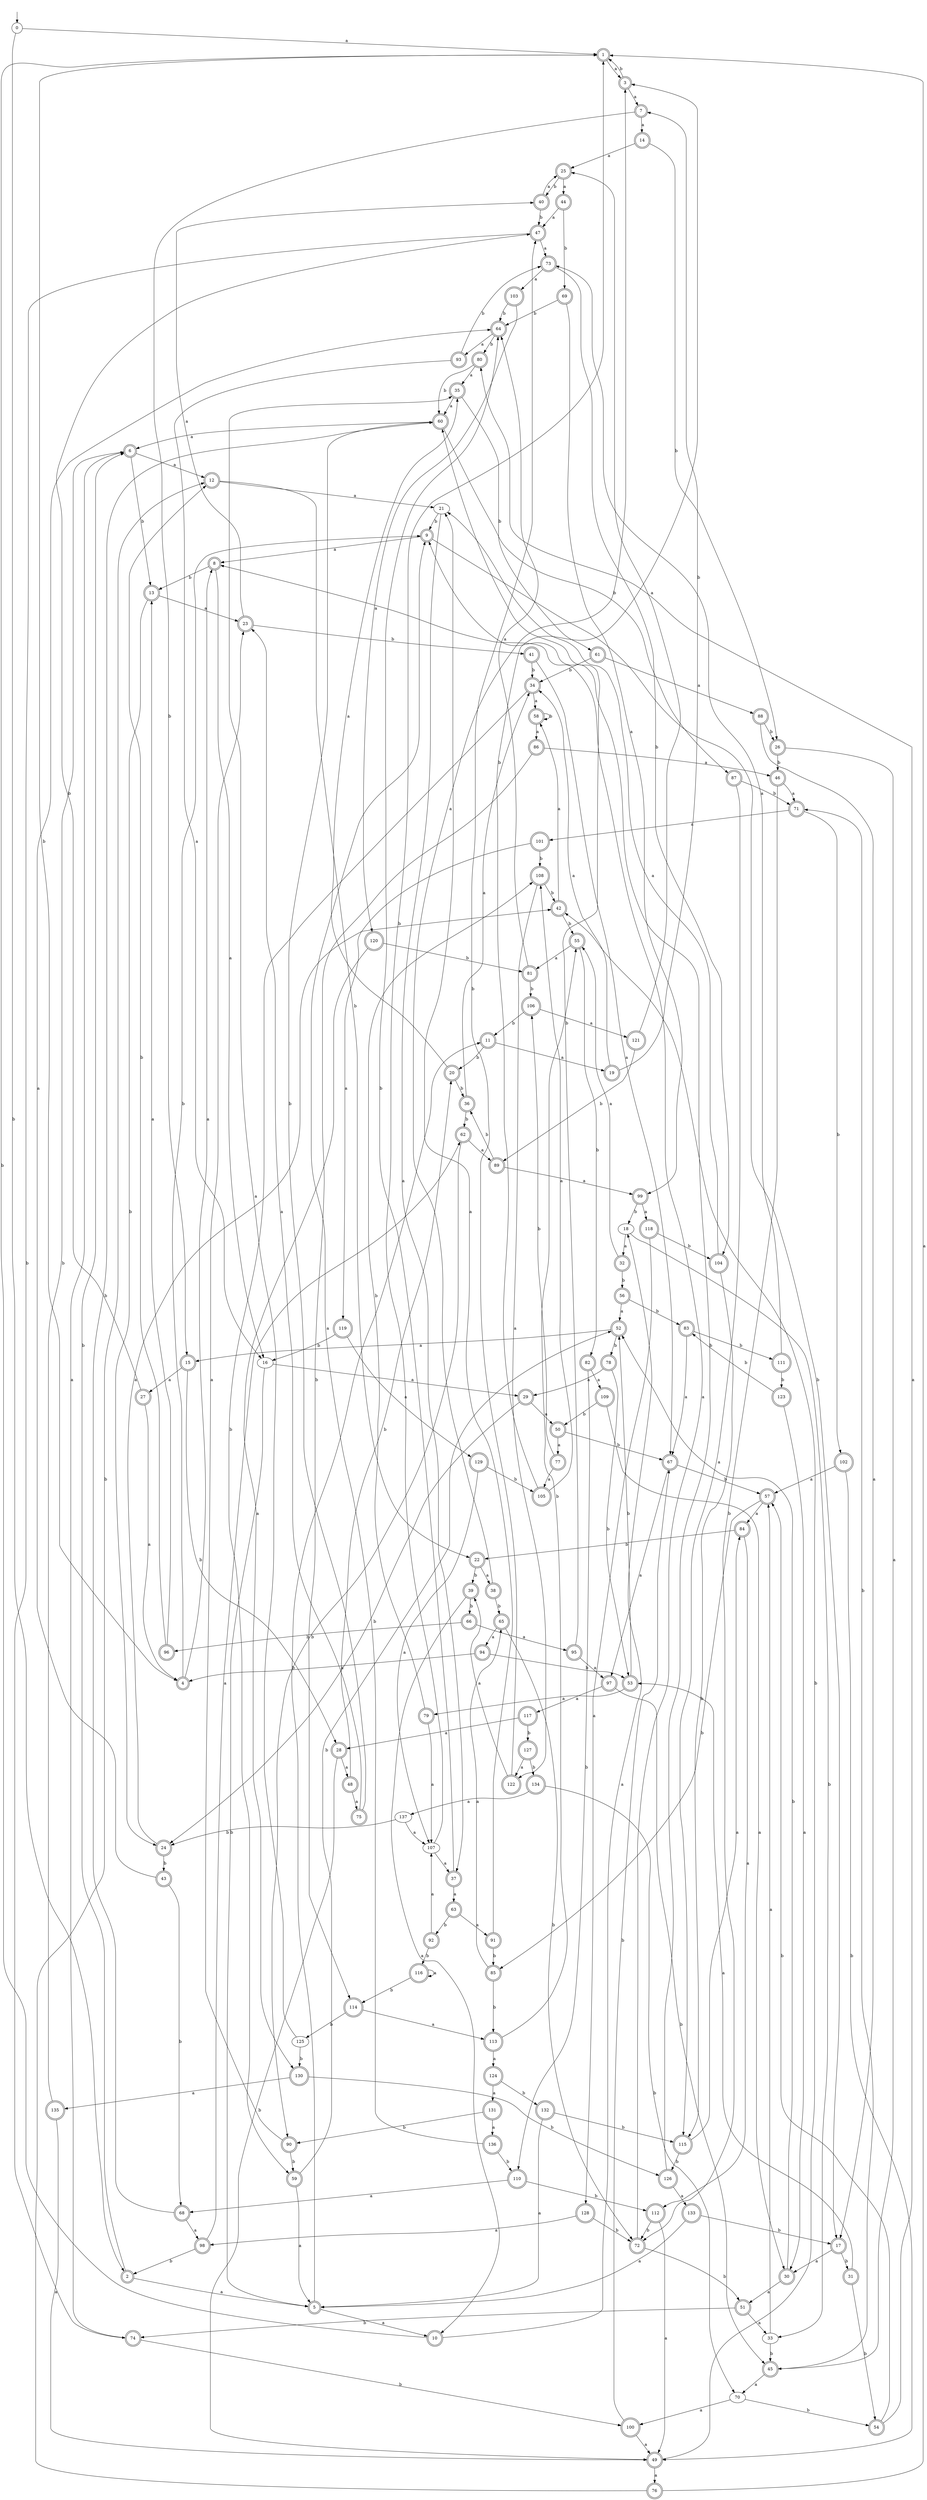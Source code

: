 digraph RandomDFA {
  __start0 [label="", shape=none];
  __start0 -> 0 [label=""];
  0 [shape=circle]
  0 -> 1 [label="a"]
  0 -> 2 [label="b"]
  1 [shape=doublecircle]
  1 -> 3 [label="a"]
  1 -> 4 [label="b"]
  2 [shape=doublecircle]
  2 -> 5 [label="a"]
  2 -> 6 [label="b"]
  3 [shape=doublecircle]
  3 -> 7 [label="a"]
  3 -> 1 [label="b"]
  4 [shape=doublecircle]
  4 -> 8 [label="a"]
  4 -> 9 [label="b"]
  5 [shape=doublecircle]
  5 -> 10 [label="a"]
  5 -> 11 [label="b"]
  6 [shape=doublecircle]
  6 -> 12 [label="a"]
  6 -> 13 [label="b"]
  7 [shape=doublecircle]
  7 -> 14 [label="a"]
  7 -> 15 [label="b"]
  8 [shape=doublecircle]
  8 -> 16 [label="a"]
  8 -> 13 [label="b"]
  9 [shape=doublecircle]
  9 -> 8 [label="a"]
  9 -> 17 [label="b"]
  10 [shape=doublecircle]
  10 -> 18 [label="a"]
  10 -> 1 [label="b"]
  11 [shape=doublecircle]
  11 -> 19 [label="a"]
  11 -> 20 [label="b"]
  12 [shape=doublecircle]
  12 -> 21 [label="a"]
  12 -> 22 [label="b"]
  13 [shape=doublecircle]
  13 -> 23 [label="a"]
  13 -> 24 [label="b"]
  14 [shape=doublecircle]
  14 -> 25 [label="a"]
  14 -> 26 [label="b"]
  15 [shape=doublecircle]
  15 -> 27 [label="a"]
  15 -> 28 [label="b"]
  16
  16 -> 29 [label="a"]
  16 -> 5 [label="b"]
  17 [shape=doublecircle]
  17 -> 30 [label="a"]
  17 -> 31 [label="b"]
  18
  18 -> 32 [label="a"]
  18 -> 33 [label="b"]
  19 [shape=doublecircle]
  19 -> 34 [label="a"]
  19 -> 7 [label="b"]
  20 [shape=doublecircle]
  20 -> 35 [label="a"]
  20 -> 36 [label="b"]
  21
  21 -> 37 [label="a"]
  21 -> 9 [label="b"]
  22 [shape=doublecircle]
  22 -> 38 [label="a"]
  22 -> 39 [label="b"]
  23 [shape=doublecircle]
  23 -> 40 [label="a"]
  23 -> 41 [label="b"]
  24 [shape=doublecircle]
  24 -> 42 [label="a"]
  24 -> 43 [label="b"]
  25 [shape=doublecircle]
  25 -> 44 [label="a"]
  25 -> 40 [label="b"]
  26 [shape=doublecircle]
  26 -> 45 [label="a"]
  26 -> 46 [label="b"]
  27 [shape=doublecircle]
  27 -> 4 [label="a"]
  27 -> 47 [label="b"]
  28 [shape=doublecircle]
  28 -> 48 [label="a"]
  28 -> 49 [label="b"]
  29 [shape=doublecircle]
  29 -> 50 [label="a"]
  29 -> 24 [label="b"]
  30 [shape=doublecircle]
  30 -> 51 [label="a"]
  30 -> 52 [label="b"]
  31 [shape=doublecircle]
  31 -> 53 [label="a"]
  31 -> 54 [label="b"]
  32 [shape=doublecircle]
  32 -> 55 [label="a"]
  32 -> 56 [label="b"]
  33
  33 -> 57 [label="a"]
  33 -> 45 [label="b"]
  34 [shape=doublecircle]
  34 -> 58 [label="a"]
  34 -> 59 [label="b"]
  35 [shape=doublecircle]
  35 -> 60 [label="a"]
  35 -> 61 [label="b"]
  36 [shape=doublecircle]
  36 -> 34 [label="a"]
  36 -> 62 [label="b"]
  37 [shape=doublecircle]
  37 -> 63 [label="a"]
  37 -> 64 [label="b"]
  38 [shape=doublecircle]
  38 -> 3 [label="a"]
  38 -> 65 [label="b"]
  39 [shape=doublecircle]
  39 -> 10 [label="a"]
  39 -> 66 [label="b"]
  40 [shape=doublecircle]
  40 -> 25 [label="a"]
  40 -> 47 [label="b"]
  41 [shape=doublecircle]
  41 -> 67 [label="a"]
  41 -> 34 [label="b"]
  42 [shape=doublecircle]
  42 -> 58 [label="a"]
  42 -> 55 [label="b"]
  43 [shape=doublecircle]
  43 -> 64 [label="a"]
  43 -> 68 [label="b"]
  44 [shape=doublecircle]
  44 -> 47 [label="a"]
  44 -> 69 [label="b"]
  45 [shape=doublecircle]
  45 -> 70 [label="a"]
  45 -> 71 [label="b"]
  46 [shape=doublecircle]
  46 -> 71 [label="a"]
  46 -> 72 [label="b"]
  47 [shape=doublecircle]
  47 -> 73 [label="a"]
  47 -> 74 [label="b"]
  48 [shape=doublecircle]
  48 -> 75 [label="a"]
  48 -> 20 [label="b"]
  49 [shape=doublecircle]
  49 -> 76 [label="a"]
  49 -> 42 [label="b"]
  50 [shape=doublecircle]
  50 -> 77 [label="a"]
  50 -> 67 [label="b"]
  51 [shape=doublecircle]
  51 -> 33 [label="a"]
  51 -> 74 [label="b"]
  52 [shape=doublecircle]
  52 -> 15 [label="a"]
  52 -> 78 [label="b"]
  53 [shape=doublecircle]
  53 -> 79 [label="a"]
  53 -> 52 [label="b"]
  54 [shape=doublecircle]
  54 -> 80 [label="a"]
  54 -> 57 [label="b"]
  55 [shape=doublecircle]
  55 -> 81 [label="a"]
  55 -> 82 [label="b"]
  56 [shape=doublecircle]
  56 -> 52 [label="a"]
  56 -> 83 [label="b"]
  57 [shape=doublecircle]
  57 -> 84 [label="a"]
  57 -> 85 [label="b"]
  58 [shape=doublecircle]
  58 -> 86 [label="a"]
  58 -> 58 [label="b"]
  59 [shape=doublecircle]
  59 -> 5 [label="a"]
  59 -> 52 [label="b"]
  60 [shape=doublecircle]
  60 -> 6 [label="a"]
  60 -> 87 [label="b"]
  61 [shape=doublecircle]
  61 -> 88 [label="a"]
  61 -> 34 [label="b"]
  62 [shape=doublecircle]
  62 -> 89 [label="a"]
  62 -> 90 [label="b"]
  63 [shape=doublecircle]
  63 -> 91 [label="a"]
  63 -> 92 [label="b"]
  64 [shape=doublecircle]
  64 -> 93 [label="a"]
  64 -> 80 [label="b"]
  65 [shape=doublecircle]
  65 -> 94 [label="a"]
  65 -> 72 [label="b"]
  66 [shape=doublecircle]
  66 -> 95 [label="a"]
  66 -> 96 [label="b"]
  67 [shape=doublecircle]
  67 -> 97 [label="a"]
  67 -> 57 [label="b"]
  68 [shape=doublecircle]
  68 -> 98 [label="a"]
  68 -> 60 [label="b"]
  69 [shape=doublecircle]
  69 -> 99 [label="a"]
  69 -> 64 [label="b"]
  70
  70 -> 100 [label="a"]
  70 -> 54 [label="b"]
  71 [shape=doublecircle]
  71 -> 101 [label="a"]
  71 -> 102 [label="b"]
  72 [shape=doublecircle]
  72 -> 8 [label="a"]
  72 -> 51 [label="b"]
  73 [shape=doublecircle]
  73 -> 103 [label="a"]
  73 -> 104 [label="b"]
  74 [shape=doublecircle]
  74 -> 6 [label="a"]
  74 -> 100 [label="b"]
  75 [shape=doublecircle]
  75 -> 23 [label="a"]
  75 -> 60 [label="b"]
  76 [shape=doublecircle]
  76 -> 1 [label="a"]
  76 -> 12 [label="b"]
  77 [shape=doublecircle]
  77 -> 105 [label="a"]
  77 -> 106 [label="b"]
  78 [shape=doublecircle]
  78 -> 29 [label="a"]
  78 -> 53 [label="b"]
  79 [shape=doublecircle]
  79 -> 107 [label="a"]
  79 -> 108 [label="b"]
  80 [shape=doublecircle]
  80 -> 35 [label="a"]
  80 -> 60 [label="b"]
  81 [shape=doublecircle]
  81 -> 64 [label="a"]
  81 -> 106 [label="b"]
  82 [shape=doublecircle]
  82 -> 109 [label="a"]
  82 -> 110 [label="b"]
  83 [shape=doublecircle]
  83 -> 67 [label="a"]
  83 -> 111 [label="b"]
  84 [shape=doublecircle]
  84 -> 112 [label="a"]
  84 -> 22 [label="b"]
  85 [shape=doublecircle]
  85 -> 65 [label="a"]
  85 -> 113 [label="b"]
  86 [shape=doublecircle]
  86 -> 46 [label="a"]
  86 -> 114 [label="b"]
  87 [shape=doublecircle]
  87 -> 115 [label="a"]
  87 -> 71 [label="b"]
  88 [shape=doublecircle]
  88 -> 17 [label="a"]
  88 -> 26 [label="b"]
  89 [shape=doublecircle]
  89 -> 99 [label="a"]
  89 -> 36 [label="b"]
  90 [shape=doublecircle]
  90 -> 23 [label="a"]
  90 -> 59 [label="b"]
  91 [shape=doublecircle]
  91 -> 21 [label="a"]
  91 -> 85 [label="b"]
  92 [shape=doublecircle]
  92 -> 107 [label="a"]
  92 -> 116 [label="b"]
  93 [shape=doublecircle]
  93 -> 16 [label="a"]
  93 -> 73 [label="b"]
  94 [shape=doublecircle]
  94 -> 4 [label="a"]
  94 -> 53 [label="b"]
  95 [shape=doublecircle]
  95 -> 97 [label="a"]
  95 -> 60 [label="b"]
  96 [shape=doublecircle]
  96 -> 13 [label="a"]
  96 -> 12 [label="b"]
  97 [shape=doublecircle]
  97 -> 117 [label="a"]
  97 -> 45 [label="b"]
  98 [shape=doublecircle]
  98 -> 62 [label="a"]
  98 -> 2 [label="b"]
  99 [shape=doublecircle]
  99 -> 118 [label="a"]
  99 -> 18 [label="b"]
  100 [shape=doublecircle]
  100 -> 49 [label="a"]
  100 -> 67 [label="b"]
  101 [shape=doublecircle]
  101 -> 119 [label="a"]
  101 -> 108 [label="b"]
  102 [shape=doublecircle]
  102 -> 57 [label="a"]
  102 -> 49 [label="b"]
  103 [shape=doublecircle]
  103 -> 120 [label="a"]
  103 -> 64 [label="b"]
  104 [shape=doublecircle]
  104 -> 21 [label="a"]
  104 -> 115 [label="b"]
  105 [shape=doublecircle]
  105 -> 108 [label="a"]
  105 -> 3 [label="b"]
  106 [shape=doublecircle]
  106 -> 121 [label="a"]
  106 -> 11 [label="b"]
  107
  107 -> 37 [label="a"]
  107 -> 1 [label="b"]
  108 [shape=doublecircle]
  108 -> 122 [label="a"]
  108 -> 42 [label="b"]
  109 [shape=doublecircle]
  109 -> 30 [label="a"]
  109 -> 50 [label="b"]
  110 [shape=doublecircle]
  110 -> 68 [label="a"]
  110 -> 112 [label="b"]
  111 [shape=doublecircle]
  111 -> 73 [label="a"]
  111 -> 123 [label="b"]
  112 [shape=doublecircle]
  112 -> 49 [label="a"]
  112 -> 72 [label="b"]
  113 [shape=doublecircle]
  113 -> 124 [label="a"]
  113 -> 55 [label="b"]
  114 [shape=doublecircle]
  114 -> 113 [label="a"]
  114 -> 125 [label="b"]
  115 [shape=doublecircle]
  115 -> 84 [label="a"]
  115 -> 126 [label="b"]
  116 [shape=doublecircle]
  116 -> 116 [label="a"]
  116 -> 114 [label="b"]
  117 [shape=doublecircle]
  117 -> 28 [label="a"]
  117 -> 127 [label="b"]
  118 [shape=doublecircle]
  118 -> 128 [label="a"]
  118 -> 104 [label="b"]
  119 [shape=doublecircle]
  119 -> 129 [label="a"]
  119 -> 16 [label="b"]
  120 [shape=doublecircle]
  120 -> 130 [label="a"]
  120 -> 81 [label="b"]
  121 [shape=doublecircle]
  121 -> 25 [label="a"]
  121 -> 89 [label="b"]
  122 [shape=doublecircle]
  122 -> 39 [label="a"]
  122 -> 47 [label="b"]
  123 [shape=doublecircle]
  123 -> 30 [label="a"]
  123 -> 83 [label="b"]
  124 [shape=doublecircle]
  124 -> 131 [label="a"]
  124 -> 132 [label="b"]
  125
  125 -> 35 [label="a"]
  125 -> 130 [label="b"]
  126 [shape=doublecircle]
  126 -> 133 [label="a"]
  126 -> 9 [label="b"]
  127 [shape=doublecircle]
  127 -> 122 [label="a"]
  127 -> 134 [label="b"]
  128 [shape=doublecircle]
  128 -> 98 [label="a"]
  128 -> 72 [label="b"]
  129 [shape=doublecircle]
  129 -> 107 [label="a"]
  129 -> 105 [label="b"]
  130 [shape=doublecircle]
  130 -> 135 [label="a"]
  130 -> 126 [label="b"]
  131 [shape=doublecircle]
  131 -> 136 [label="a"]
  131 -> 90 [label="b"]
  132 [shape=doublecircle]
  132 -> 5 [label="a"]
  132 -> 115 [label="b"]
  133 [shape=doublecircle]
  133 -> 5 [label="a"]
  133 -> 17 [label="b"]
  134 [shape=doublecircle]
  134 -> 137 [label="a"]
  134 -> 70 [label="b"]
  135 [shape=doublecircle]
  135 -> 49 [label="a"]
  135 -> 6 [label="b"]
  136 [shape=doublecircle]
  136 -> 9 [label="a"]
  136 -> 110 [label="b"]
  137
  137 -> 107 [label="a"]
  137 -> 24 [label="b"]
}
